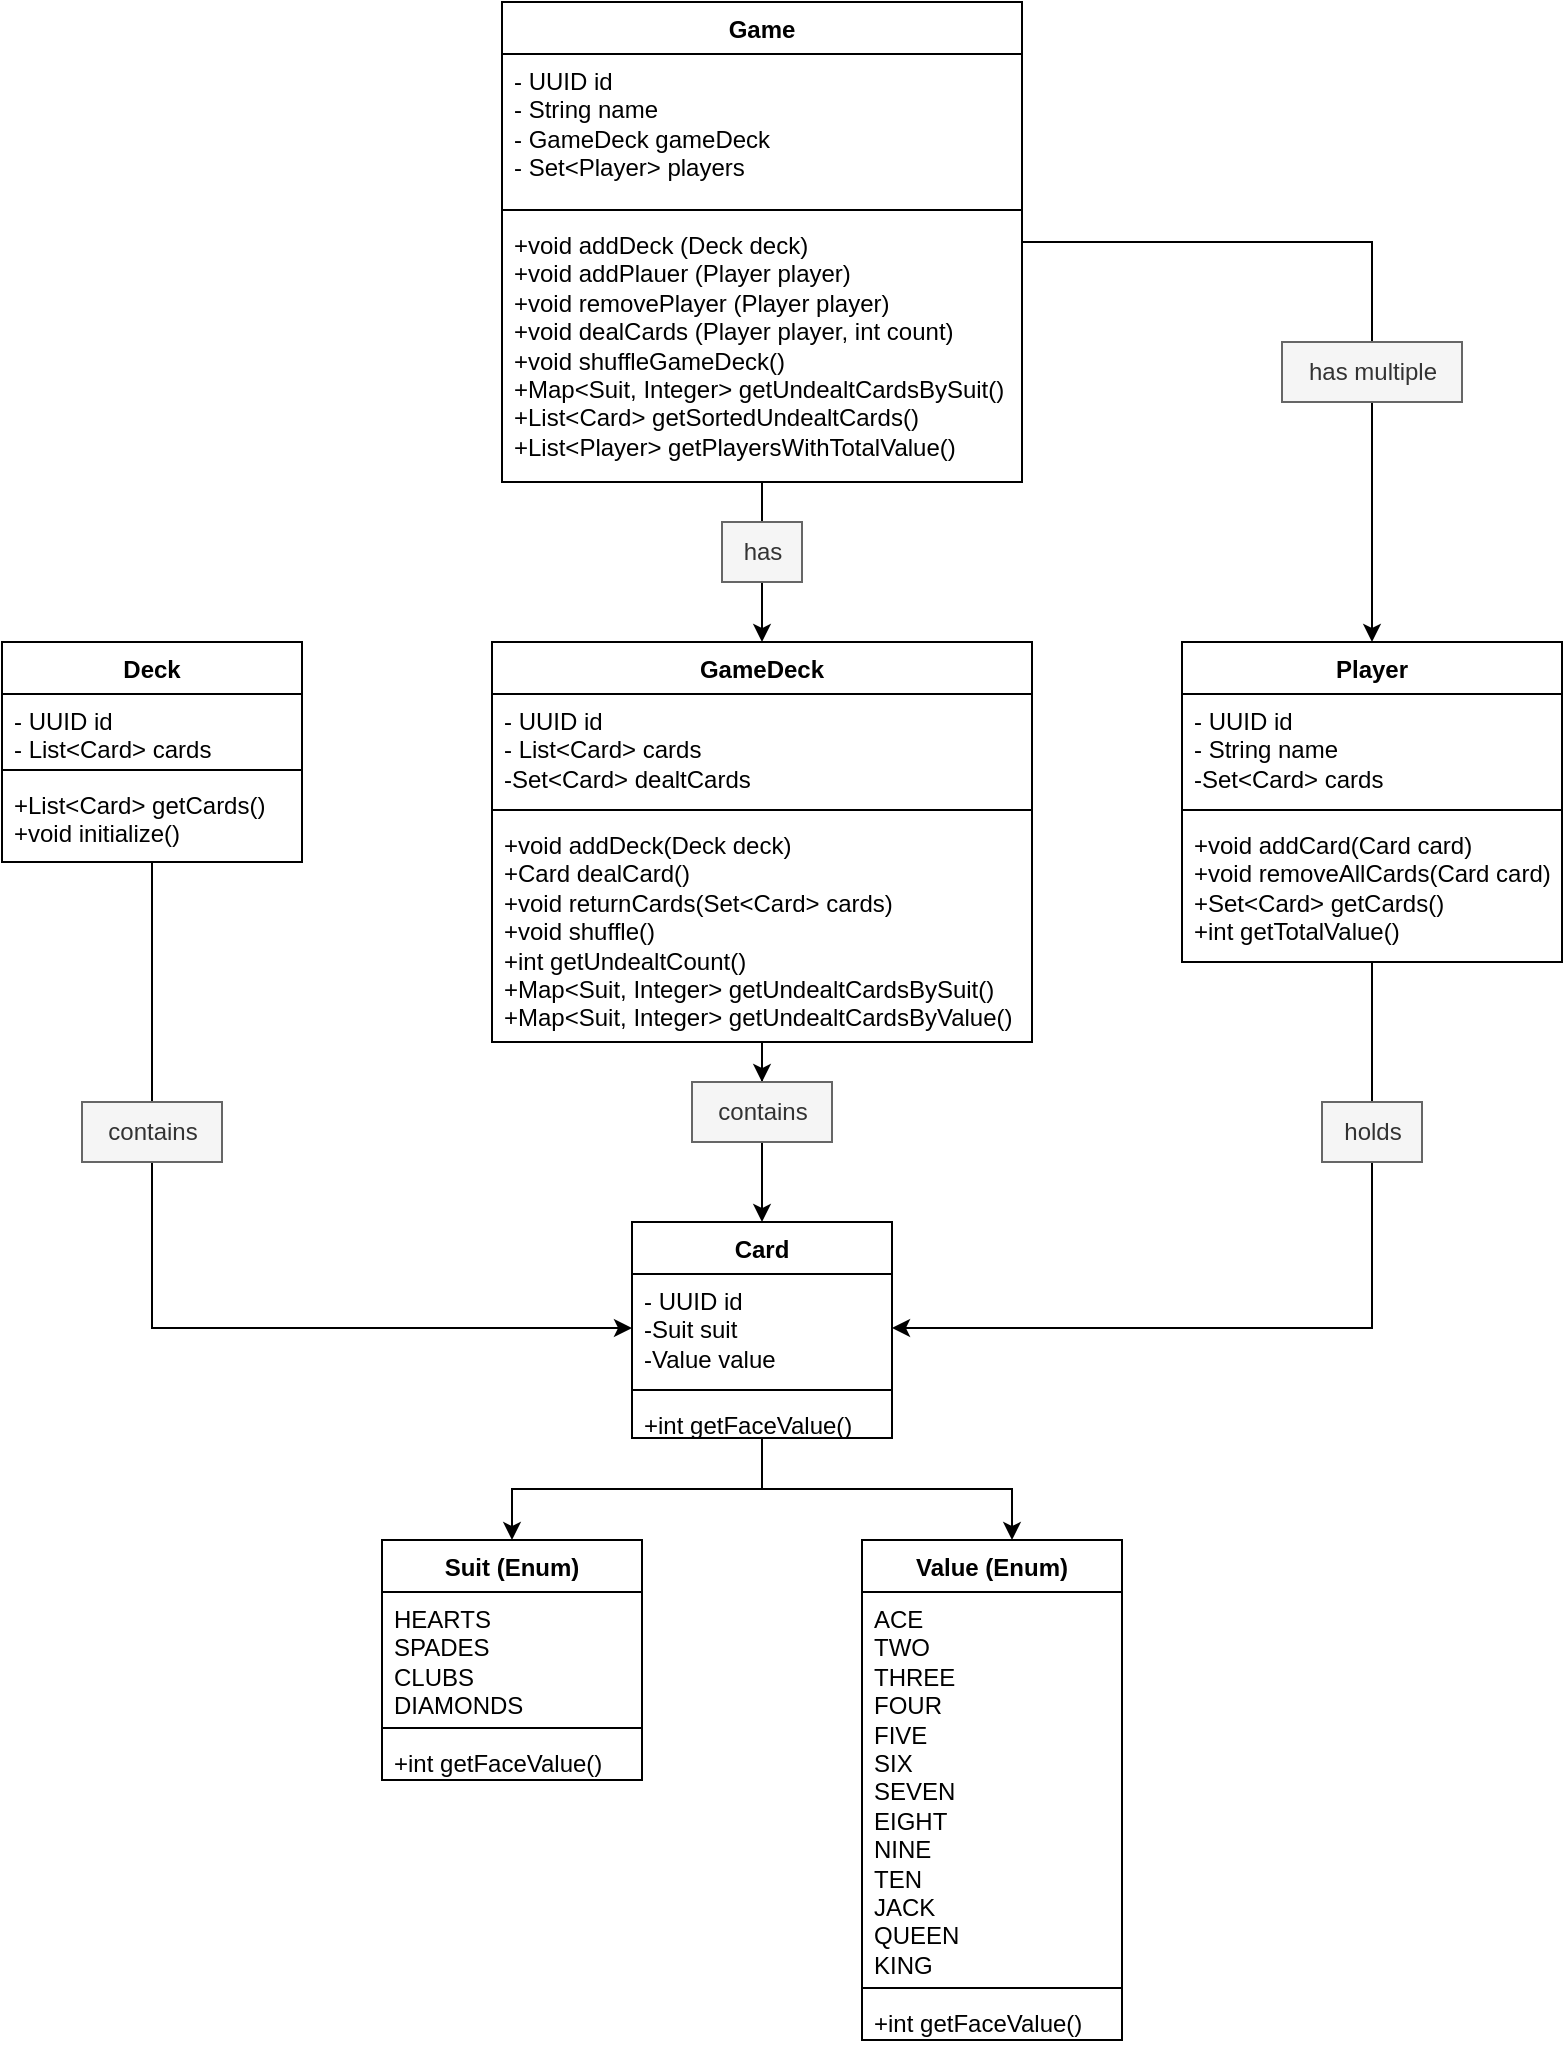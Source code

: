 <mxfile version="21.2.1" type="device">
  <diagram name="Page-1" id="84TxiYpCP-hGl6dO5FtX">
    <mxGraphModel dx="2091" dy="1186" grid="1" gridSize="10" guides="1" tooltips="1" connect="1" arrows="1" fold="1" page="1" pageScale="1" pageWidth="827" pageHeight="1169" math="0" shadow="0">
      <root>
        <mxCell id="0" />
        <mxCell id="1" parent="0" />
        <mxCell id="xDfyvG6HLD_jviKyeH-a-39" style="edgeStyle=orthogonalEdgeStyle;rounded=0;orthogonalLoop=1;jettySize=auto;html=1;entryX=0.5;entryY=0;entryDx=0;entryDy=0;" edge="1" parent="1" source="xDfyvG6HLD_jviKyeH-a-6" target="xDfyvG6HLD_jviKyeH-a-10">
          <mxGeometry relative="1" as="geometry" />
        </mxCell>
        <mxCell id="xDfyvG6HLD_jviKyeH-a-40" style="edgeStyle=orthogonalEdgeStyle;rounded=0;orthogonalLoop=1;jettySize=auto;html=1;" edge="1" parent="1" source="xDfyvG6HLD_jviKyeH-a-6" target="xDfyvG6HLD_jviKyeH-a-14">
          <mxGeometry relative="1" as="geometry" />
        </mxCell>
        <mxCell id="xDfyvG6HLD_jviKyeH-a-6" value="Game" style="swimlane;fontStyle=1;align=center;verticalAlign=top;childLayout=stackLayout;horizontal=1;startSize=26;horizontalStack=0;resizeParent=1;resizeParentMax=0;resizeLast=0;collapsible=1;marginBottom=0;whiteSpace=wrap;html=1;" vertex="1" parent="1">
          <mxGeometry x="-550" y="150" width="260" height="240" as="geometry" />
        </mxCell>
        <mxCell id="xDfyvG6HLD_jviKyeH-a-7" value="- UUID id&lt;br&gt;- String name&lt;br&gt;- GameDeck gameDeck&lt;br&gt;- Set&amp;lt;Player&amp;gt; players" style="text;strokeColor=none;fillColor=none;align=left;verticalAlign=top;spacingLeft=4;spacingRight=4;overflow=hidden;rotatable=0;points=[[0,0.5],[1,0.5]];portConstraint=eastwest;whiteSpace=wrap;html=1;" vertex="1" parent="xDfyvG6HLD_jviKyeH-a-6">
          <mxGeometry y="26" width="260" height="74" as="geometry" />
        </mxCell>
        <mxCell id="xDfyvG6HLD_jviKyeH-a-8" value="" style="line;strokeWidth=1;fillColor=none;align=left;verticalAlign=middle;spacingTop=-1;spacingLeft=3;spacingRight=3;rotatable=0;labelPosition=right;points=[];portConstraint=eastwest;strokeColor=inherit;" vertex="1" parent="xDfyvG6HLD_jviKyeH-a-6">
          <mxGeometry y="100" width="260" height="8" as="geometry" />
        </mxCell>
        <mxCell id="xDfyvG6HLD_jviKyeH-a-9" value="+void addDeck (Deck deck)&lt;br&gt;+void addPlauer (Player player)&lt;br&gt;+void removePlayer (Player player)&lt;br&gt;+void dealCards (Player player, int count)&lt;br&gt;+void shuffleGameDeck()&lt;br&gt;+Map&amp;lt;Suit, Integer&amp;gt; getUndealtCardsBySuit()&lt;br&gt;+List&amp;lt;Card&amp;gt;&amp;nbsp;getSortedUndealtCards&lt;span class=&quot;token punctuation&quot;&gt;(&lt;/span&gt;&lt;span class=&quot;token punctuation&quot;&gt;)&lt;/span&gt;&lt;br&gt;+List&amp;lt;Player&amp;gt; getPlayersWithTotalValue()" style="text;strokeColor=none;fillColor=none;align=left;verticalAlign=top;spacingLeft=4;spacingRight=4;overflow=hidden;rotatable=0;points=[[0,0.5],[1,0.5]];portConstraint=eastwest;whiteSpace=wrap;html=1;" vertex="1" parent="xDfyvG6HLD_jviKyeH-a-6">
          <mxGeometry y="108" width="260" height="132" as="geometry" />
        </mxCell>
        <mxCell id="xDfyvG6HLD_jviKyeH-a-44" style="edgeStyle=orthogonalEdgeStyle;rounded=0;orthogonalLoop=1;jettySize=auto;html=1;entryX=0.5;entryY=0;entryDx=0;entryDy=0;" edge="1" parent="1" source="xDfyvG6HLD_jviKyeH-a-47" target="xDfyvG6HLD_jviKyeH-a-22">
          <mxGeometry relative="1" as="geometry" />
        </mxCell>
        <mxCell id="xDfyvG6HLD_jviKyeH-a-10" value="GameDeck" style="swimlane;fontStyle=1;align=center;verticalAlign=top;childLayout=stackLayout;horizontal=1;startSize=26;horizontalStack=0;resizeParent=1;resizeParentMax=0;resizeLast=0;collapsible=1;marginBottom=0;whiteSpace=wrap;html=1;" vertex="1" parent="1">
          <mxGeometry x="-555" y="470" width="270" height="200" as="geometry" />
        </mxCell>
        <mxCell id="xDfyvG6HLD_jviKyeH-a-11" value="- UUID id&lt;br&gt;- List&amp;lt;Card&amp;gt; cards&lt;br&gt;-Set&amp;lt;Card&amp;gt; dealtCards" style="text;strokeColor=none;fillColor=none;align=left;verticalAlign=top;spacingLeft=4;spacingRight=4;overflow=hidden;rotatable=0;points=[[0,0.5],[1,0.5]];portConstraint=eastwest;whiteSpace=wrap;html=1;" vertex="1" parent="xDfyvG6HLD_jviKyeH-a-10">
          <mxGeometry y="26" width="270" height="54" as="geometry" />
        </mxCell>
        <mxCell id="xDfyvG6HLD_jviKyeH-a-12" value="" style="line;strokeWidth=1;fillColor=none;align=left;verticalAlign=middle;spacingTop=-1;spacingLeft=3;spacingRight=3;rotatable=0;labelPosition=right;points=[];portConstraint=eastwest;strokeColor=inherit;" vertex="1" parent="xDfyvG6HLD_jviKyeH-a-10">
          <mxGeometry y="80" width="270" height="8" as="geometry" />
        </mxCell>
        <mxCell id="xDfyvG6HLD_jviKyeH-a-13" value="+void addDeck(Deck deck)&lt;br&gt;+Card dealCard()&lt;br&gt;+void returnCards(Set&amp;lt;Card&amp;gt; cards)&lt;br&gt;+void shuffle()&lt;br&gt;+int getUndealtCount()&lt;br&gt;+Map&amp;lt;Suit, Integer&amp;gt; getUndealtCardsBySuit()&lt;br&gt;+Map&amp;lt;Suit, Integer&amp;gt; getUndealtCardsByValue()" style="text;strokeColor=none;fillColor=none;align=left;verticalAlign=top;spacingLeft=4;spacingRight=4;overflow=hidden;rotatable=0;points=[[0,0.5],[1,0.5]];portConstraint=eastwest;whiteSpace=wrap;html=1;" vertex="1" parent="xDfyvG6HLD_jviKyeH-a-10">
          <mxGeometry y="88" width="270" height="112" as="geometry" />
        </mxCell>
        <mxCell id="xDfyvG6HLD_jviKyeH-a-45" style="edgeStyle=orthogonalEdgeStyle;rounded=0;orthogonalLoop=1;jettySize=auto;html=1;entryX=1;entryY=0.5;entryDx=0;entryDy=0;" edge="1" parent="1" source="xDfyvG6HLD_jviKyeH-a-14" target="xDfyvG6HLD_jviKyeH-a-23">
          <mxGeometry relative="1" as="geometry" />
        </mxCell>
        <mxCell id="xDfyvG6HLD_jviKyeH-a-14" value="Player" style="swimlane;fontStyle=1;align=center;verticalAlign=top;childLayout=stackLayout;horizontal=1;startSize=26;horizontalStack=0;resizeParent=1;resizeParentMax=0;resizeLast=0;collapsible=1;marginBottom=0;whiteSpace=wrap;html=1;" vertex="1" parent="1">
          <mxGeometry x="-210" y="470" width="190" height="160" as="geometry" />
        </mxCell>
        <mxCell id="xDfyvG6HLD_jviKyeH-a-15" value="- UUID id&lt;br&gt;- String name&lt;br&gt;-Set&amp;lt;Card&amp;gt; cards" style="text;strokeColor=none;fillColor=none;align=left;verticalAlign=top;spacingLeft=4;spacingRight=4;overflow=hidden;rotatable=0;points=[[0,0.5],[1,0.5]];portConstraint=eastwest;whiteSpace=wrap;html=1;" vertex="1" parent="xDfyvG6HLD_jviKyeH-a-14">
          <mxGeometry y="26" width="190" height="54" as="geometry" />
        </mxCell>
        <mxCell id="xDfyvG6HLD_jviKyeH-a-16" value="" style="line;strokeWidth=1;fillColor=none;align=left;verticalAlign=middle;spacingTop=-1;spacingLeft=3;spacingRight=3;rotatable=0;labelPosition=right;points=[];portConstraint=eastwest;strokeColor=inherit;" vertex="1" parent="xDfyvG6HLD_jviKyeH-a-14">
          <mxGeometry y="80" width="190" height="8" as="geometry" />
        </mxCell>
        <mxCell id="xDfyvG6HLD_jviKyeH-a-17" value="+void addCard(Card card)&lt;br&gt;+void removeAllCards(Card card)&lt;br&gt;+Set&amp;lt;Card&amp;gt; getCards()&lt;br&gt;+int getTotalValue()" style="text;strokeColor=none;fillColor=none;align=left;verticalAlign=top;spacingLeft=4;spacingRight=4;overflow=hidden;rotatable=0;points=[[0,0.5],[1,0.5]];portConstraint=eastwest;whiteSpace=wrap;html=1;" vertex="1" parent="xDfyvG6HLD_jviKyeH-a-14">
          <mxGeometry y="88" width="190" height="72" as="geometry" />
        </mxCell>
        <mxCell id="xDfyvG6HLD_jviKyeH-a-43" style="edgeStyle=orthogonalEdgeStyle;rounded=0;orthogonalLoop=1;jettySize=auto;html=1;entryX=0;entryY=0.5;entryDx=0;entryDy=0;" edge="1" parent="1" source="xDfyvG6HLD_jviKyeH-a-18" target="xDfyvG6HLD_jviKyeH-a-23">
          <mxGeometry relative="1" as="geometry" />
        </mxCell>
        <mxCell id="xDfyvG6HLD_jviKyeH-a-18" value="Deck" style="swimlane;fontStyle=1;align=center;verticalAlign=top;childLayout=stackLayout;horizontal=1;startSize=26;horizontalStack=0;resizeParent=1;resizeParentMax=0;resizeLast=0;collapsible=1;marginBottom=0;whiteSpace=wrap;html=1;" vertex="1" parent="1">
          <mxGeometry x="-800" y="470" width="150" height="110" as="geometry" />
        </mxCell>
        <mxCell id="xDfyvG6HLD_jviKyeH-a-19" value="- UUID id&lt;br&gt;- List&amp;lt;Card&amp;gt; cards" style="text;strokeColor=none;fillColor=none;align=left;verticalAlign=top;spacingLeft=4;spacingRight=4;overflow=hidden;rotatable=0;points=[[0,0.5],[1,0.5]];portConstraint=eastwest;whiteSpace=wrap;html=1;" vertex="1" parent="xDfyvG6HLD_jviKyeH-a-18">
          <mxGeometry y="26" width="150" height="34" as="geometry" />
        </mxCell>
        <mxCell id="xDfyvG6HLD_jviKyeH-a-20" value="" style="line;strokeWidth=1;fillColor=none;align=left;verticalAlign=middle;spacingTop=-1;spacingLeft=3;spacingRight=3;rotatable=0;labelPosition=right;points=[];portConstraint=eastwest;strokeColor=inherit;" vertex="1" parent="xDfyvG6HLD_jviKyeH-a-18">
          <mxGeometry y="60" width="150" height="8" as="geometry" />
        </mxCell>
        <mxCell id="xDfyvG6HLD_jviKyeH-a-21" value="+List&amp;lt;Card&amp;gt; getCards()&lt;br&gt;+void initialize()" style="text;strokeColor=none;fillColor=none;align=left;verticalAlign=top;spacingLeft=4;spacingRight=4;overflow=hidden;rotatable=0;points=[[0,0.5],[1,0.5]];portConstraint=eastwest;whiteSpace=wrap;html=1;" vertex="1" parent="xDfyvG6HLD_jviKyeH-a-18">
          <mxGeometry y="68" width="150" height="42" as="geometry" />
        </mxCell>
        <mxCell id="xDfyvG6HLD_jviKyeH-a-37" style="edgeStyle=orthogonalEdgeStyle;rounded=0;orthogonalLoop=1;jettySize=auto;html=1;entryX=0.5;entryY=0;entryDx=0;entryDy=0;" edge="1" parent="1" source="xDfyvG6HLD_jviKyeH-a-22" target="xDfyvG6HLD_jviKyeH-a-32">
          <mxGeometry relative="1" as="geometry" />
        </mxCell>
        <mxCell id="xDfyvG6HLD_jviKyeH-a-38" style="edgeStyle=orthogonalEdgeStyle;rounded=0;orthogonalLoop=1;jettySize=auto;html=1;entryX=0.577;entryY=0;entryDx=0;entryDy=0;entryPerimeter=0;" edge="1" parent="1" source="xDfyvG6HLD_jviKyeH-a-22" target="xDfyvG6HLD_jviKyeH-a-28">
          <mxGeometry relative="1" as="geometry" />
        </mxCell>
        <mxCell id="xDfyvG6HLD_jviKyeH-a-22" value="Card" style="swimlane;fontStyle=1;align=center;verticalAlign=top;childLayout=stackLayout;horizontal=1;startSize=26;horizontalStack=0;resizeParent=1;resizeParentMax=0;resizeLast=0;collapsible=1;marginBottom=0;whiteSpace=wrap;html=1;" vertex="1" parent="1">
          <mxGeometry x="-485" y="760" width="130" height="108" as="geometry" />
        </mxCell>
        <mxCell id="xDfyvG6HLD_jviKyeH-a-23" value="- UUID id&lt;br&gt;-Suit suit&lt;br&gt;-Value value" style="text;strokeColor=none;fillColor=none;align=left;verticalAlign=top;spacingLeft=4;spacingRight=4;overflow=hidden;rotatable=0;points=[[0,0.5],[1,0.5]];portConstraint=eastwest;whiteSpace=wrap;html=1;" vertex="1" parent="xDfyvG6HLD_jviKyeH-a-22">
          <mxGeometry y="26" width="130" height="54" as="geometry" />
        </mxCell>
        <mxCell id="xDfyvG6HLD_jviKyeH-a-24" value="" style="line;strokeWidth=1;fillColor=none;align=left;verticalAlign=middle;spacingTop=-1;spacingLeft=3;spacingRight=3;rotatable=0;labelPosition=right;points=[];portConstraint=eastwest;strokeColor=inherit;" vertex="1" parent="xDfyvG6HLD_jviKyeH-a-22">
          <mxGeometry y="80" width="130" height="8" as="geometry" />
        </mxCell>
        <mxCell id="xDfyvG6HLD_jviKyeH-a-25" value="+int getFaceValue()" style="text;strokeColor=none;fillColor=none;align=left;verticalAlign=top;spacingLeft=4;spacingRight=4;overflow=hidden;rotatable=0;points=[[0,0.5],[1,0.5]];portConstraint=eastwest;whiteSpace=wrap;html=1;" vertex="1" parent="xDfyvG6HLD_jviKyeH-a-22">
          <mxGeometry y="88" width="130" height="20" as="geometry" />
        </mxCell>
        <mxCell id="xDfyvG6HLD_jviKyeH-a-28" value="Value (Enum)" style="swimlane;fontStyle=1;align=center;verticalAlign=top;childLayout=stackLayout;horizontal=1;startSize=26;horizontalStack=0;resizeParent=1;resizeParentMax=0;resizeLast=0;collapsible=1;marginBottom=0;whiteSpace=wrap;html=1;" vertex="1" parent="1">
          <mxGeometry x="-370" y="919" width="130" height="250" as="geometry" />
        </mxCell>
        <mxCell id="xDfyvG6HLD_jviKyeH-a-29" value="ACE&lt;br&gt;TWO&lt;br&gt;THREE&lt;br&gt;FOUR&lt;br&gt;FIVE&lt;br&gt;SIX&lt;br&gt;SEVEN&lt;br&gt;EIGHT&lt;br&gt;NINE&lt;br&gt;TEN&lt;br&gt;JACK&lt;br&gt;QUEEN&lt;br&gt;KING" style="text;strokeColor=none;fillColor=none;align=left;verticalAlign=top;spacingLeft=4;spacingRight=4;overflow=hidden;rotatable=0;points=[[0,0.5],[1,0.5]];portConstraint=eastwest;whiteSpace=wrap;html=1;" vertex="1" parent="xDfyvG6HLD_jviKyeH-a-28">
          <mxGeometry y="26" width="130" height="194" as="geometry" />
        </mxCell>
        <mxCell id="xDfyvG6HLD_jviKyeH-a-30" value="" style="line;strokeWidth=1;fillColor=none;align=left;verticalAlign=middle;spacingTop=-1;spacingLeft=3;spacingRight=3;rotatable=0;labelPosition=right;points=[];portConstraint=eastwest;strokeColor=inherit;" vertex="1" parent="xDfyvG6HLD_jviKyeH-a-28">
          <mxGeometry y="220" width="130" height="8" as="geometry" />
        </mxCell>
        <mxCell id="xDfyvG6HLD_jviKyeH-a-31" value="+int getFaceValue()" style="text;strokeColor=none;fillColor=none;align=left;verticalAlign=top;spacingLeft=4;spacingRight=4;overflow=hidden;rotatable=0;points=[[0,0.5],[1,0.5]];portConstraint=eastwest;whiteSpace=wrap;html=1;" vertex="1" parent="xDfyvG6HLD_jviKyeH-a-28">
          <mxGeometry y="228" width="130" height="22" as="geometry" />
        </mxCell>
        <mxCell id="xDfyvG6HLD_jviKyeH-a-32" value="Suit (Enum)" style="swimlane;fontStyle=1;align=center;verticalAlign=top;childLayout=stackLayout;horizontal=1;startSize=26;horizontalStack=0;resizeParent=1;resizeParentMax=0;resizeLast=0;collapsible=1;marginBottom=0;whiteSpace=wrap;html=1;" vertex="1" parent="1">
          <mxGeometry x="-610" y="919" width="130" height="120" as="geometry" />
        </mxCell>
        <mxCell id="xDfyvG6HLD_jviKyeH-a-33" value="HEARTS&lt;br&gt;SPADES&lt;br&gt;CLUBS&lt;br&gt;DIAMONDS" style="text;strokeColor=none;fillColor=none;align=left;verticalAlign=top;spacingLeft=4;spacingRight=4;overflow=hidden;rotatable=0;points=[[0,0.5],[1,0.5]];portConstraint=eastwest;whiteSpace=wrap;html=1;" vertex="1" parent="xDfyvG6HLD_jviKyeH-a-32">
          <mxGeometry y="26" width="130" height="64" as="geometry" />
        </mxCell>
        <mxCell id="xDfyvG6HLD_jviKyeH-a-34" value="" style="line;strokeWidth=1;fillColor=none;align=left;verticalAlign=middle;spacingTop=-1;spacingLeft=3;spacingRight=3;rotatable=0;labelPosition=right;points=[];portConstraint=eastwest;strokeColor=inherit;" vertex="1" parent="xDfyvG6HLD_jviKyeH-a-32">
          <mxGeometry y="90" width="130" height="8" as="geometry" />
        </mxCell>
        <mxCell id="xDfyvG6HLD_jviKyeH-a-35" value="+int getFaceValue()" style="text;strokeColor=none;fillColor=none;align=left;verticalAlign=top;spacingLeft=4;spacingRight=4;overflow=hidden;rotatable=0;points=[[0,0.5],[1,0.5]];portConstraint=eastwest;whiteSpace=wrap;html=1;" vertex="1" parent="xDfyvG6HLD_jviKyeH-a-32">
          <mxGeometry y="98" width="130" height="22" as="geometry" />
        </mxCell>
        <mxCell id="xDfyvG6HLD_jviKyeH-a-41" value="has multiple" style="text;html=1;align=center;verticalAlign=middle;resizable=0;points=[];autosize=1;strokeColor=#666666;fillColor=#f5f5f5;fontColor=#333333;" vertex="1" parent="1">
          <mxGeometry x="-160" y="320" width="90" height="30" as="geometry" />
        </mxCell>
        <mxCell id="xDfyvG6HLD_jviKyeH-a-42" value="has" style="text;html=1;align=center;verticalAlign=middle;resizable=0;points=[];autosize=1;strokeColor=#666666;fillColor=#f5f5f5;fontColor=#333333;" vertex="1" parent="1">
          <mxGeometry x="-440" y="410" width="40" height="30" as="geometry" />
        </mxCell>
        <mxCell id="xDfyvG6HLD_jviKyeH-a-46" value="contains" style="text;html=1;align=center;verticalAlign=middle;resizable=0;points=[];autosize=1;strokeColor=#666666;fillColor=#f5f5f5;fontColor=#333333;" vertex="1" parent="1">
          <mxGeometry x="-760" y="700" width="70" height="30" as="geometry" />
        </mxCell>
        <mxCell id="xDfyvG6HLD_jviKyeH-a-48" value="" style="edgeStyle=orthogonalEdgeStyle;rounded=0;orthogonalLoop=1;jettySize=auto;html=1;entryX=0.5;entryY=0;entryDx=0;entryDy=0;" edge="1" parent="1" source="xDfyvG6HLD_jviKyeH-a-10" target="xDfyvG6HLD_jviKyeH-a-47">
          <mxGeometry relative="1" as="geometry">
            <mxPoint x="-420" y="670" as="sourcePoint" />
            <mxPoint x="-420" y="760" as="targetPoint" />
          </mxGeometry>
        </mxCell>
        <mxCell id="xDfyvG6HLD_jviKyeH-a-47" value="contains" style="text;html=1;align=center;verticalAlign=middle;resizable=0;points=[];autosize=1;strokeColor=#666666;fillColor=#f5f5f5;fontColor=#333333;" vertex="1" parent="1">
          <mxGeometry x="-455" y="690" width="70" height="30" as="geometry" />
        </mxCell>
        <mxCell id="xDfyvG6HLD_jviKyeH-a-49" value="holds" style="text;html=1;align=center;verticalAlign=middle;resizable=0;points=[];autosize=1;strokeColor=#666666;fillColor=#f5f5f5;fontColor=#333333;" vertex="1" parent="1">
          <mxGeometry x="-140" y="700" width="50" height="30" as="geometry" />
        </mxCell>
      </root>
    </mxGraphModel>
  </diagram>
</mxfile>
